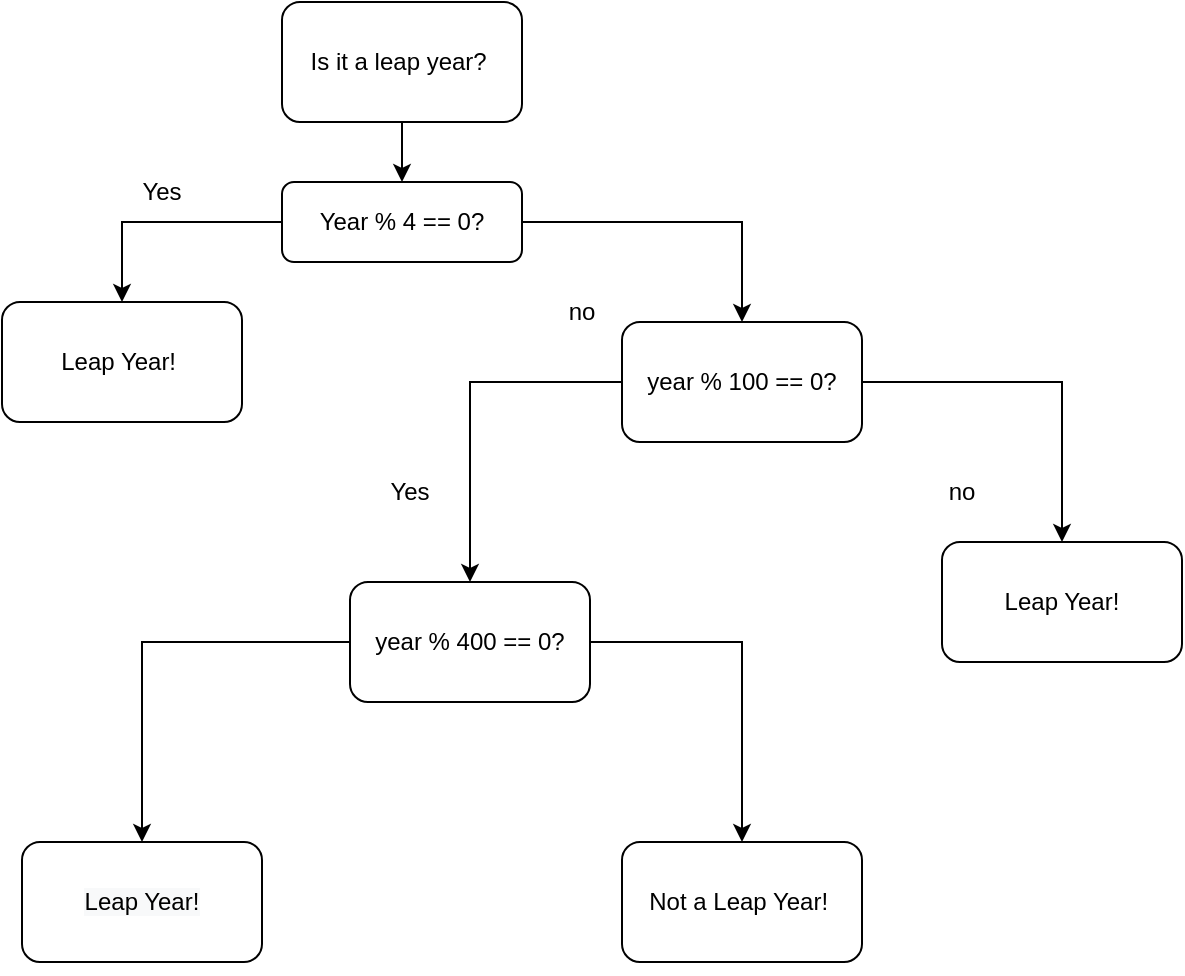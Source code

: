 <mxfile version="17.4.3" type="github">
  <diagram id="C5RBs43oDa-KdzZeNtuy" name="Page-1">
    <mxGraphModel dx="948" dy="511" grid="1" gridSize="10" guides="1" tooltips="1" connect="1" arrows="1" fold="1" page="1" pageScale="1" pageWidth="827" pageHeight="1169" math="0" shadow="0">
      <root>
        <mxCell id="WIyWlLk6GJQsqaUBKTNV-0" />
        <mxCell id="WIyWlLk6GJQsqaUBKTNV-1" parent="WIyWlLk6GJQsqaUBKTNV-0" />
        <mxCell id="BCYtK6We-FsHh4_FjgZP-3" value="" style="edgeStyle=orthogonalEdgeStyle;rounded=0;orthogonalLoop=1;jettySize=auto;html=1;" edge="1" parent="WIyWlLk6GJQsqaUBKTNV-1" source="WIyWlLk6GJQsqaUBKTNV-3" target="BCYtK6We-FsHh4_FjgZP-2">
          <mxGeometry relative="1" as="geometry" />
        </mxCell>
        <mxCell id="BCYtK6We-FsHh4_FjgZP-11" value="" style="edgeStyle=orthogonalEdgeStyle;rounded=0;orthogonalLoop=1;jettySize=auto;html=1;" edge="1" parent="WIyWlLk6GJQsqaUBKTNV-1" source="WIyWlLk6GJQsqaUBKTNV-3" target="BCYtK6We-FsHh4_FjgZP-10">
          <mxGeometry relative="1" as="geometry" />
        </mxCell>
        <mxCell id="WIyWlLk6GJQsqaUBKTNV-3" value="Year % 4 == 0?" style="rounded=1;whiteSpace=wrap;html=1;fontSize=12;glass=0;strokeWidth=1;shadow=0;" parent="WIyWlLk6GJQsqaUBKTNV-1" vertex="1">
          <mxGeometry x="320" y="120" width="120" height="40" as="geometry" />
        </mxCell>
        <mxCell id="BCYtK6We-FsHh4_FjgZP-2" value="Leap Year!&amp;nbsp;" style="whiteSpace=wrap;html=1;rounded=1;glass=0;strokeWidth=1;shadow=0;" vertex="1" parent="WIyWlLk6GJQsqaUBKTNV-1">
          <mxGeometry x="180" y="180" width="120" height="60" as="geometry" />
        </mxCell>
        <mxCell id="BCYtK6We-FsHh4_FjgZP-6" value="" style="edgeStyle=orthogonalEdgeStyle;rounded=0;orthogonalLoop=1;jettySize=auto;html=1;" edge="1" parent="WIyWlLk6GJQsqaUBKTNV-1" source="BCYtK6We-FsHh4_FjgZP-4" target="WIyWlLk6GJQsqaUBKTNV-3">
          <mxGeometry relative="1" as="geometry" />
        </mxCell>
        <mxCell id="BCYtK6We-FsHh4_FjgZP-4" value="Is it a leap year?&amp;nbsp;" style="whiteSpace=wrap;html=1;rounded=1;glass=0;strokeWidth=1;shadow=0;" vertex="1" parent="WIyWlLk6GJQsqaUBKTNV-1">
          <mxGeometry x="320" y="30" width="120" height="60" as="geometry" />
        </mxCell>
        <mxCell id="BCYtK6We-FsHh4_FjgZP-7" value="Yes" style="text;html=1;strokeColor=none;fillColor=none;align=center;verticalAlign=middle;whiteSpace=wrap;rounded=0;" vertex="1" parent="WIyWlLk6GJQsqaUBKTNV-1">
          <mxGeometry x="230" y="110" width="60" height="30" as="geometry" />
        </mxCell>
        <mxCell id="BCYtK6We-FsHh4_FjgZP-14" value="" style="edgeStyle=orthogonalEdgeStyle;rounded=0;orthogonalLoop=1;jettySize=auto;html=1;" edge="1" parent="WIyWlLk6GJQsqaUBKTNV-1" source="BCYtK6We-FsHh4_FjgZP-10" target="BCYtK6We-FsHh4_FjgZP-13">
          <mxGeometry relative="1" as="geometry" />
        </mxCell>
        <mxCell id="BCYtK6We-FsHh4_FjgZP-23" value="" style="edgeStyle=orthogonalEdgeStyle;rounded=0;orthogonalLoop=1;jettySize=auto;html=1;" edge="1" parent="WIyWlLk6GJQsqaUBKTNV-1" source="BCYtK6We-FsHh4_FjgZP-10" target="BCYtK6We-FsHh4_FjgZP-22">
          <mxGeometry relative="1" as="geometry" />
        </mxCell>
        <mxCell id="BCYtK6We-FsHh4_FjgZP-10" value="year % 100 == 0?" style="whiteSpace=wrap;html=1;rounded=1;glass=0;strokeWidth=1;shadow=0;" vertex="1" parent="WIyWlLk6GJQsqaUBKTNV-1">
          <mxGeometry x="490" y="190" width="120" height="60" as="geometry" />
        </mxCell>
        <mxCell id="BCYtK6We-FsHh4_FjgZP-12" value="no" style="text;html=1;strokeColor=none;fillColor=none;align=center;verticalAlign=middle;whiteSpace=wrap;rounded=0;" vertex="1" parent="WIyWlLk6GJQsqaUBKTNV-1">
          <mxGeometry x="440" y="170" width="60" height="30" as="geometry" />
        </mxCell>
        <mxCell id="BCYtK6We-FsHh4_FjgZP-27" value="" style="edgeStyle=orthogonalEdgeStyle;rounded=0;orthogonalLoop=1;jettySize=auto;html=1;" edge="1" parent="WIyWlLk6GJQsqaUBKTNV-1" source="BCYtK6We-FsHh4_FjgZP-13" target="BCYtK6We-FsHh4_FjgZP-26">
          <mxGeometry relative="1" as="geometry" />
        </mxCell>
        <mxCell id="BCYtK6We-FsHh4_FjgZP-29" value="" style="edgeStyle=orthogonalEdgeStyle;rounded=0;orthogonalLoop=1;jettySize=auto;html=1;" edge="1" parent="WIyWlLk6GJQsqaUBKTNV-1" source="BCYtK6We-FsHh4_FjgZP-13" target="BCYtK6We-FsHh4_FjgZP-28">
          <mxGeometry relative="1" as="geometry" />
        </mxCell>
        <mxCell id="BCYtK6We-FsHh4_FjgZP-13" value="&lt;span&gt;year % 400 == 0?&lt;/span&gt;" style="whiteSpace=wrap;html=1;rounded=1;glass=0;strokeWidth=1;shadow=0;" vertex="1" parent="WIyWlLk6GJQsqaUBKTNV-1">
          <mxGeometry x="354" y="320" width="120" height="60" as="geometry" />
        </mxCell>
        <mxCell id="BCYtK6We-FsHh4_FjgZP-15" value="Yes" style="text;html=1;strokeColor=none;fillColor=none;align=center;verticalAlign=middle;whiteSpace=wrap;rounded=0;" vertex="1" parent="WIyWlLk6GJQsqaUBKTNV-1">
          <mxGeometry x="354" y="260" width="60" height="30" as="geometry" />
        </mxCell>
        <mxCell id="BCYtK6We-FsHh4_FjgZP-18" value="no" style="text;html=1;strokeColor=none;fillColor=none;align=center;verticalAlign=middle;whiteSpace=wrap;rounded=0;" vertex="1" parent="WIyWlLk6GJQsqaUBKTNV-1">
          <mxGeometry x="630" y="260" width="60" height="30" as="geometry" />
        </mxCell>
        <mxCell id="BCYtK6We-FsHh4_FjgZP-22" value="Leap Year!" style="whiteSpace=wrap;html=1;rounded=1;glass=0;strokeWidth=1;shadow=0;" vertex="1" parent="WIyWlLk6GJQsqaUBKTNV-1">
          <mxGeometry x="650" y="300" width="120" height="60" as="geometry" />
        </mxCell>
        <mxCell id="BCYtK6We-FsHh4_FjgZP-26" value="&#xa;&#xa;&lt;span style=&quot;color: rgb(0, 0, 0); font-family: helvetica; font-size: 12px; font-style: normal; font-weight: 400; letter-spacing: normal; text-align: center; text-indent: 0px; text-transform: none; word-spacing: 0px; background-color: rgb(248, 249, 250); display: inline; float: none;&quot;&gt;Leap Year!&lt;/span&gt;&#xa;&#xa;" style="whiteSpace=wrap;html=1;rounded=1;glass=0;strokeWidth=1;shadow=0;" vertex="1" parent="WIyWlLk6GJQsqaUBKTNV-1">
          <mxGeometry x="190" y="450" width="120" height="60" as="geometry" />
        </mxCell>
        <mxCell id="BCYtK6We-FsHh4_FjgZP-28" value="Not a Leap Year!&amp;nbsp;" style="whiteSpace=wrap;html=1;rounded=1;glass=0;strokeWidth=1;shadow=0;" vertex="1" parent="WIyWlLk6GJQsqaUBKTNV-1">
          <mxGeometry x="490" y="450" width="120" height="60" as="geometry" />
        </mxCell>
      </root>
    </mxGraphModel>
  </diagram>
</mxfile>
